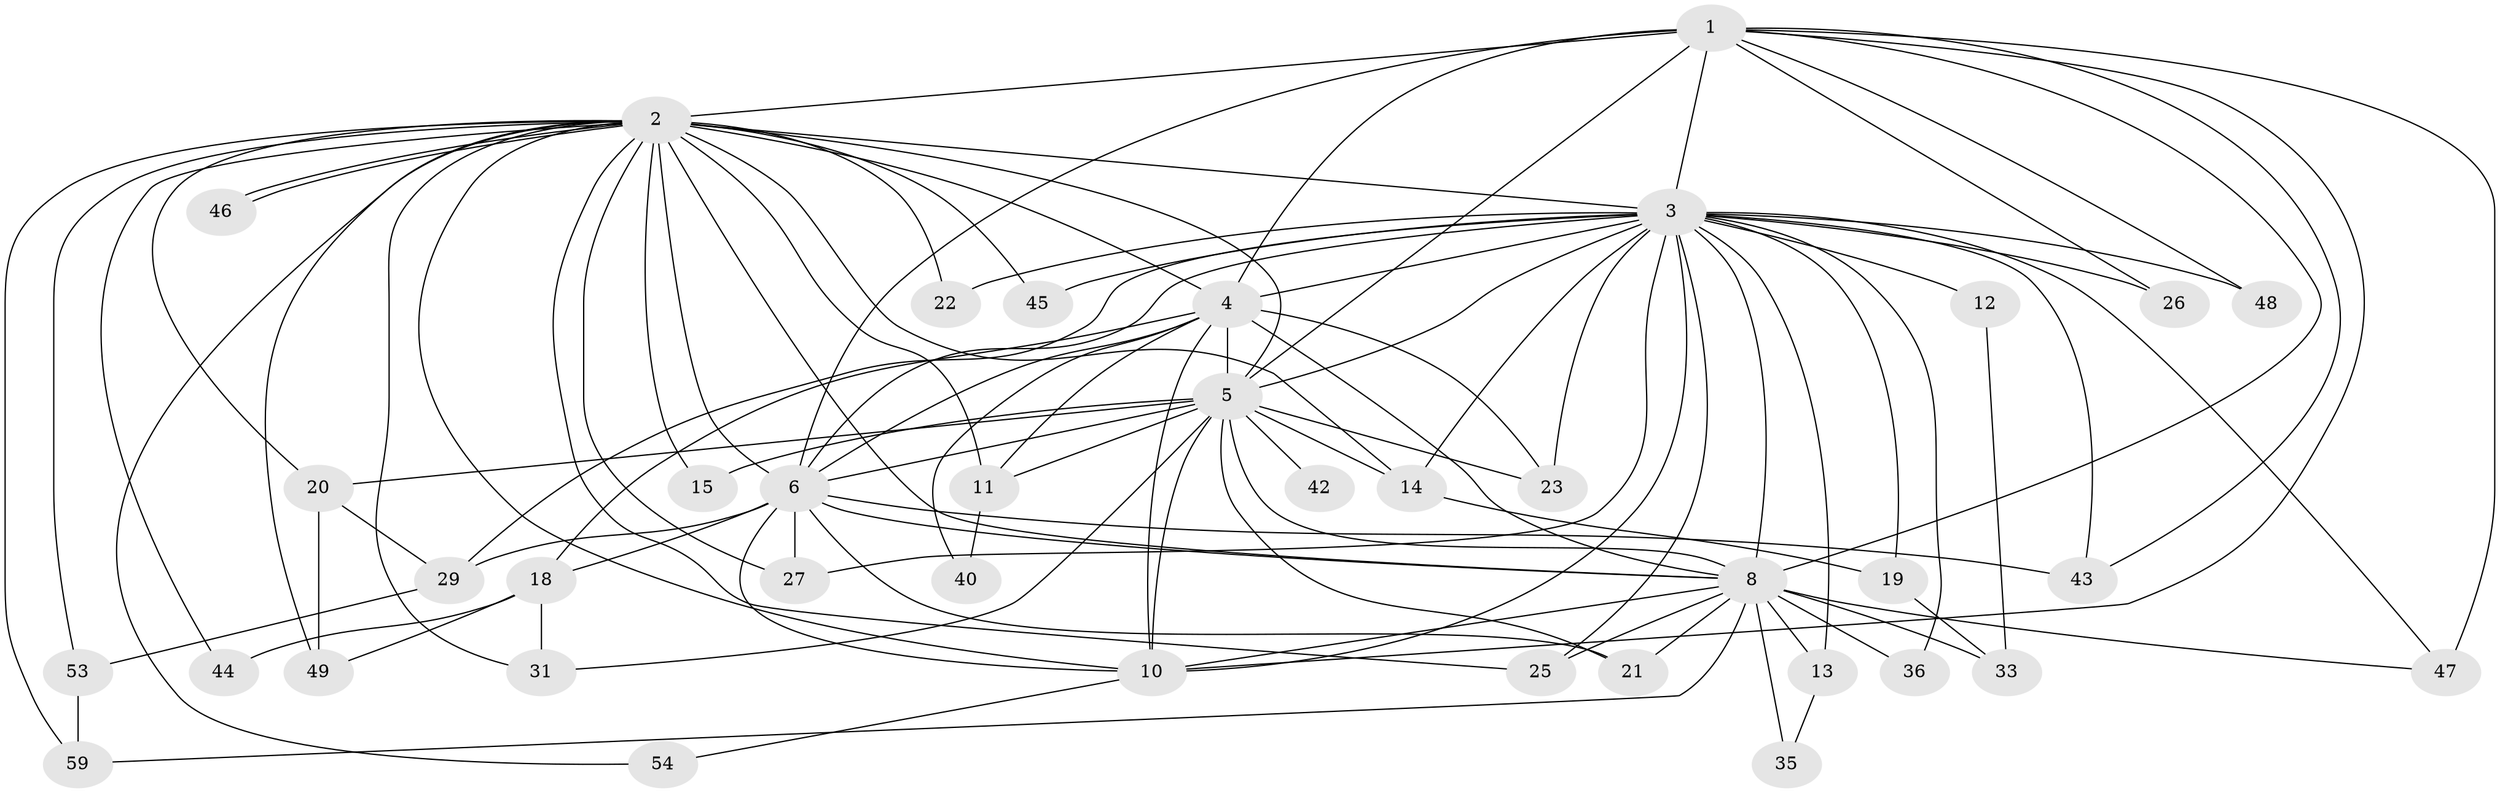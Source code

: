// Generated by graph-tools (version 1.1) at 2025/51/02/27/25 19:51:51]
// undirected, 39 vertices, 101 edges
graph export_dot {
graph [start="1"]
  node [color=gray90,style=filled];
  1 [super="+51"];
  2 [super="+32"];
  3 [super="+7"];
  4 [super="+28"];
  5 [super="+9"];
  6 [super="+17"];
  8 [super="+52"];
  10;
  11 [super="+30"];
  12 [super="+57"];
  13 [super="+34"];
  14 [super="+16"];
  15;
  18 [super="+38"];
  19;
  20 [super="+37"];
  21 [super="+24"];
  22;
  23 [super="+55"];
  25 [super="+39"];
  26;
  27 [super="+41"];
  29;
  31 [super="+50"];
  33;
  35;
  36;
  40;
  42;
  43 [super="+58"];
  44;
  45;
  46;
  47 [super="+56"];
  48;
  49 [super="+61"];
  53 [super="+60"];
  54;
  59;
  1 -- 2;
  1 -- 3 [weight=2];
  1 -- 4;
  1 -- 5 [weight=2];
  1 -- 6;
  1 -- 8;
  1 -- 10;
  1 -- 26;
  1 -- 43;
  1 -- 47;
  1 -- 48 [weight=2];
  2 -- 3 [weight=2];
  2 -- 4;
  2 -- 5 [weight=2];
  2 -- 6;
  2 -- 8 [weight=2];
  2 -- 10;
  2 -- 11;
  2 -- 14;
  2 -- 15;
  2 -- 20;
  2 -- 22;
  2 -- 25;
  2 -- 31;
  2 -- 44;
  2 -- 46;
  2 -- 46;
  2 -- 59;
  2 -- 53;
  2 -- 54;
  2 -- 45;
  2 -- 27;
  2 -- 49;
  3 -- 4 [weight=2];
  3 -- 5 [weight=4];
  3 -- 6 [weight=2];
  3 -- 8 [weight=2];
  3 -- 10 [weight=2];
  3 -- 12 [weight=2];
  3 -- 13 [weight=2];
  3 -- 19;
  3 -- 25;
  3 -- 26;
  3 -- 27;
  3 -- 29;
  3 -- 47;
  3 -- 22;
  3 -- 36;
  3 -- 43;
  3 -- 45;
  3 -- 48;
  3 -- 23;
  3 -- 14;
  4 -- 5 [weight=2];
  4 -- 6;
  4 -- 8;
  4 -- 10;
  4 -- 18;
  4 -- 23;
  4 -- 40;
  4 -- 11 [weight=2];
  5 -- 6 [weight=2];
  5 -- 8 [weight=2];
  5 -- 10 [weight=2];
  5 -- 11;
  5 -- 20;
  5 -- 21;
  5 -- 42;
  5 -- 14;
  5 -- 15;
  5 -- 23;
  5 -- 31;
  6 -- 8 [weight=2];
  6 -- 10;
  6 -- 18 [weight=2];
  6 -- 21 [weight=2];
  6 -- 27;
  6 -- 29;
  6 -- 43;
  8 -- 10;
  8 -- 33;
  8 -- 35;
  8 -- 36;
  8 -- 59;
  8 -- 47;
  8 -- 21;
  8 -- 13;
  8 -- 25;
  10 -- 54;
  11 -- 40;
  12 -- 33;
  13 -- 35;
  14 -- 19;
  18 -- 49;
  18 -- 44;
  18 -- 31;
  19 -- 33;
  20 -- 49;
  20 -- 29;
  29 -- 53;
  53 -- 59;
}
